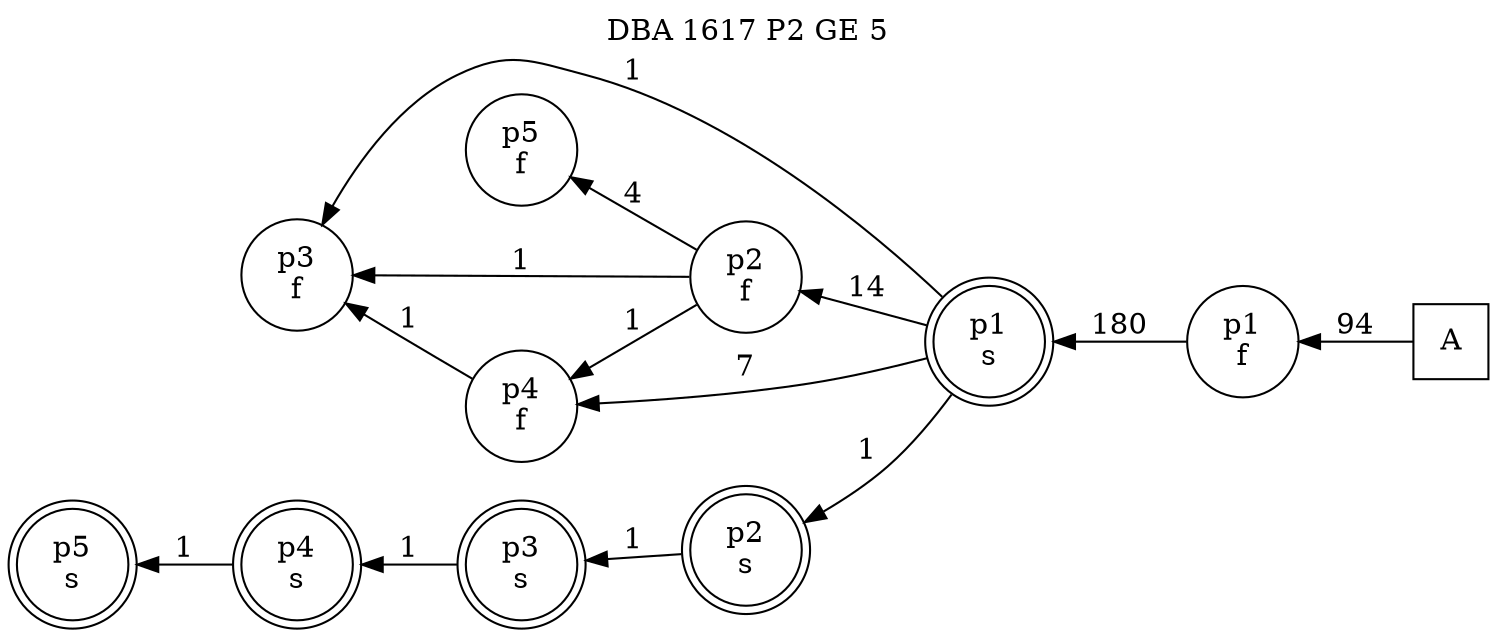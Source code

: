 digraph DBA_1617_P2_GE_5_GOOD {
labelloc="tl"
label= " DBA 1617 P2 GE 5 "
rankdir="RL";
graph [ size=" 10 , 10 !"]

"A" [shape="square" label="A"]
"p1_f" [shape="circle" label="p1
f"]
"p1_s" [shape="doublecircle" label="p1
s"]
"p2_f" [shape="circle" label="p2
f"]
"p3_f" [shape="circle" label="p3
f"]
"p4_f" [shape="circle" label="p4
f"]
"p5_f" [shape="circle" label="p5
f"]
"p2_s" [shape="doublecircle" label="p2
s"]
"p3_s" [shape="doublecircle" label="p3
s"]
"p4_s" [shape="doublecircle" label="p4
s"]
"p5_s" [shape="doublecircle" label="p5
s"]
"A" -> "p1_f" [ label=94]
"p1_f" -> "p1_s" [ label=180]
"p1_s" -> "p2_f" [ label=14]
"p1_s" -> "p3_f" [ label=1]
"p1_s" -> "p4_f" [ label=7]
"p1_s" -> "p2_s" [ label=1]
"p2_f" -> "p3_f" [ label=1]
"p2_f" -> "p4_f" [ label=1]
"p2_f" -> "p5_f" [ label=4]
"p4_f" -> "p3_f" [ label=1]
"p2_s" -> "p3_s" [ label=1]
"p3_s" -> "p4_s" [ label=1]
"p4_s" -> "p5_s" [ label=1]
}
